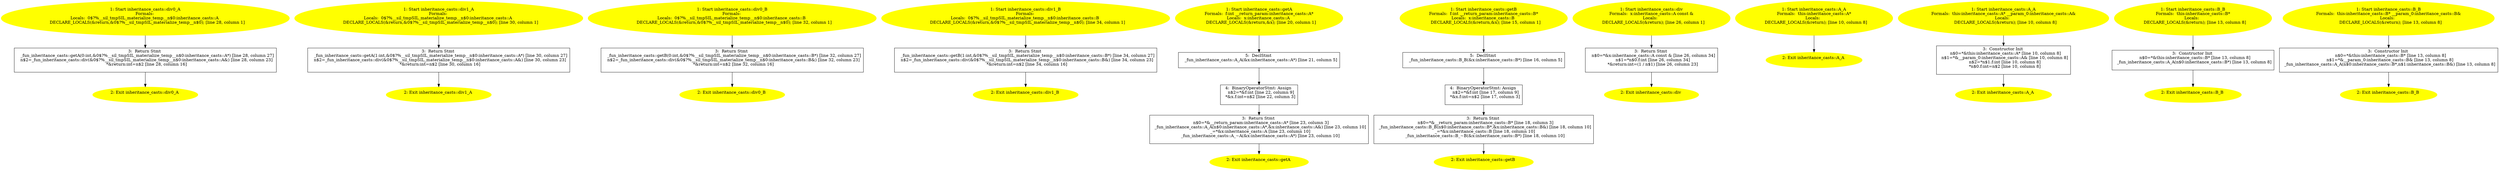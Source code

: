 /* @generated */
digraph cfg {
"div0_A#inheritance_casts#7658516495554603699.e5c3e3413f6eac12dda7dd76db597c34_1" [label="1: Start inheritance_casts::div0_A\nFormals: \nLocals:  0$?%__sil_tmpSIL_materialize_temp__n$0:inheritance_casts::A \n   DECLARE_LOCALS(&return,&0$?%__sil_tmpSIL_materialize_temp__n$0); [line 28, column 1]\n " color=yellow style=filled]
	

	 "div0_A#inheritance_casts#7658516495554603699.e5c3e3413f6eac12dda7dd76db597c34_1" -> "div0_A#inheritance_casts#7658516495554603699.e5c3e3413f6eac12dda7dd76db597c34_3" ;
"div0_A#inheritance_casts#7658516495554603699.e5c3e3413f6eac12dda7dd76db597c34_2" [label="2: Exit inheritance_casts::div0_A \n  " color=yellow style=filled]
	

"div0_A#inheritance_casts#7658516495554603699.e5c3e3413f6eac12dda7dd76db597c34_3" [label="3:  Return Stmt \n   _fun_inheritance_casts::getA(0:int,&0$?%__sil_tmpSIL_materialize_temp__n$0:inheritance_casts::A*) [line 28, column 27]\n  n$2=_fun_inheritance_casts::div(&0$?%__sil_tmpSIL_materialize_temp__n$0:inheritance_casts::A&) [line 28, column 23]\n  *&return:int=n$2 [line 28, column 16]\n " shape="box"]
	

	 "div0_A#inheritance_casts#7658516495554603699.e5c3e3413f6eac12dda7dd76db597c34_3" -> "div0_A#inheritance_casts#7658516495554603699.e5c3e3413f6eac12dda7dd76db597c34_2" ;
"div1_A#inheritance_casts#14706027417800210732.96d94ec773e2890c763d57de8a52982b_1" [label="1: Start inheritance_casts::div1_A\nFormals: \nLocals:  0$?%__sil_tmpSIL_materialize_temp__n$0:inheritance_casts::A \n   DECLARE_LOCALS(&return,&0$?%__sil_tmpSIL_materialize_temp__n$0); [line 30, column 1]\n " color=yellow style=filled]
	

	 "div1_A#inheritance_casts#14706027417800210732.96d94ec773e2890c763d57de8a52982b_1" -> "div1_A#inheritance_casts#14706027417800210732.96d94ec773e2890c763d57de8a52982b_3" ;
"div1_A#inheritance_casts#14706027417800210732.96d94ec773e2890c763d57de8a52982b_2" [label="2: Exit inheritance_casts::div1_A \n  " color=yellow style=filled]
	

"div1_A#inheritance_casts#14706027417800210732.96d94ec773e2890c763d57de8a52982b_3" [label="3:  Return Stmt \n   _fun_inheritance_casts::getA(1:int,&0$?%__sil_tmpSIL_materialize_temp__n$0:inheritance_casts::A*) [line 30, column 27]\n  n$2=_fun_inheritance_casts::div(&0$?%__sil_tmpSIL_materialize_temp__n$0:inheritance_casts::A&) [line 30, column 23]\n  *&return:int=n$2 [line 30, column 16]\n " shape="box"]
	

	 "div1_A#inheritance_casts#14706027417800210732.96d94ec773e2890c763d57de8a52982b_3" -> "div1_A#inheritance_casts#14706027417800210732.96d94ec773e2890c763d57de8a52982b_2" ;
"div0_B#inheritance_casts#9651791439006644302.4d2c177357a796fa9b436df4f92f3de8_1" [label="1: Start inheritance_casts::div0_B\nFormals: \nLocals:  0$?%__sil_tmpSIL_materialize_temp__n$0:inheritance_casts::B \n   DECLARE_LOCALS(&return,&0$?%__sil_tmpSIL_materialize_temp__n$0); [line 32, column 1]\n " color=yellow style=filled]
	

	 "div0_B#inheritance_casts#9651791439006644302.4d2c177357a796fa9b436df4f92f3de8_1" -> "div0_B#inheritance_casts#9651791439006644302.4d2c177357a796fa9b436df4f92f3de8_3" ;
"div0_B#inheritance_casts#9651791439006644302.4d2c177357a796fa9b436df4f92f3de8_2" [label="2: Exit inheritance_casts::div0_B \n  " color=yellow style=filled]
	

"div0_B#inheritance_casts#9651791439006644302.4d2c177357a796fa9b436df4f92f3de8_3" [label="3:  Return Stmt \n   _fun_inheritance_casts::getB(0:int,&0$?%__sil_tmpSIL_materialize_temp__n$0:inheritance_casts::B*) [line 32, column 27]\n  n$2=_fun_inheritance_casts::div(&0$?%__sil_tmpSIL_materialize_temp__n$0:inheritance_casts::B&) [line 32, column 23]\n  *&return:int=n$2 [line 32, column 16]\n " shape="box"]
	

	 "div0_B#inheritance_casts#9651791439006644302.4d2c177357a796fa9b436df4f92f3de8_3" -> "div0_B#inheritance_casts#9651791439006644302.4d2c177357a796fa9b436df4f92f3de8_2" ;
"div1_B#inheritance_casts#15202051198007397773.6fa30ed113dcaca42095f52f33fb0c86_1" [label="1: Start inheritance_casts::div1_B\nFormals: \nLocals:  0$?%__sil_tmpSIL_materialize_temp__n$0:inheritance_casts::B \n   DECLARE_LOCALS(&return,&0$?%__sil_tmpSIL_materialize_temp__n$0); [line 34, column 1]\n " color=yellow style=filled]
	

	 "div1_B#inheritance_casts#15202051198007397773.6fa30ed113dcaca42095f52f33fb0c86_1" -> "div1_B#inheritance_casts#15202051198007397773.6fa30ed113dcaca42095f52f33fb0c86_3" ;
"div1_B#inheritance_casts#15202051198007397773.6fa30ed113dcaca42095f52f33fb0c86_2" [label="2: Exit inheritance_casts::div1_B \n  " color=yellow style=filled]
	

"div1_B#inheritance_casts#15202051198007397773.6fa30ed113dcaca42095f52f33fb0c86_3" [label="3:  Return Stmt \n   _fun_inheritance_casts::getB(1:int,&0$?%__sil_tmpSIL_materialize_temp__n$0:inheritance_casts::B*) [line 34, column 27]\n  n$2=_fun_inheritance_casts::div(&0$?%__sil_tmpSIL_materialize_temp__n$0:inheritance_casts::B&) [line 34, column 23]\n  *&return:int=n$2 [line 34, column 16]\n " shape="box"]
	

	 "div1_B#inheritance_casts#15202051198007397773.6fa30ed113dcaca42095f52f33fb0c86_3" -> "div1_B#inheritance_casts#15202051198007397773.6fa30ed113dcaca42095f52f33fb0c86_2" ;
"getA#inheritance_casts#5702196550029280494.a31441c26ae3c842bca5b13c0e4f700e_1" [label="1: Start inheritance_casts::getA\nFormals:  f:int __return_param:inheritance_casts::A*\nLocals:  x:inheritance_casts::A \n   DECLARE_LOCALS(&return,&x); [line 20, column 1]\n " color=yellow style=filled]
	

	 "getA#inheritance_casts#5702196550029280494.a31441c26ae3c842bca5b13c0e4f700e_1" -> "getA#inheritance_casts#5702196550029280494.a31441c26ae3c842bca5b13c0e4f700e_5" ;
"getA#inheritance_casts#5702196550029280494.a31441c26ae3c842bca5b13c0e4f700e_2" [label="2: Exit inheritance_casts::getA \n  " color=yellow style=filled]
	

"getA#inheritance_casts#5702196550029280494.a31441c26ae3c842bca5b13c0e4f700e_3" [label="3:  Return Stmt \n   n$0=*&__return_param:inheritance_casts::A* [line 23, column 3]\n  _fun_inheritance_casts::A_A(n$0:inheritance_casts::A*,&x:inheritance_casts::A&) [line 23, column 10]\n  _=*&x:inheritance_casts::A [line 23, column 10]\n  _fun_inheritance_casts::A_~A(&x:inheritance_casts::A*) [line 23, column 10]\n " shape="box"]
	

	 "getA#inheritance_casts#5702196550029280494.a31441c26ae3c842bca5b13c0e4f700e_3" -> "getA#inheritance_casts#5702196550029280494.a31441c26ae3c842bca5b13c0e4f700e_2" ;
"getA#inheritance_casts#5702196550029280494.a31441c26ae3c842bca5b13c0e4f700e_4" [label="4:  BinaryOperatorStmt: Assign \n   n$2=*&f:int [line 22, column 9]\n  *&x.f:int=n$2 [line 22, column 3]\n " shape="box"]
	

	 "getA#inheritance_casts#5702196550029280494.a31441c26ae3c842bca5b13c0e4f700e_4" -> "getA#inheritance_casts#5702196550029280494.a31441c26ae3c842bca5b13c0e4f700e_3" ;
"getA#inheritance_casts#5702196550029280494.a31441c26ae3c842bca5b13c0e4f700e_5" [label="5:  DeclStmt \n   _fun_inheritance_casts::A_A(&x:inheritance_casts::A*) [line 21, column 5]\n " shape="box"]
	

	 "getA#inheritance_casts#5702196550029280494.a31441c26ae3c842bca5b13c0e4f700e_5" -> "getA#inheritance_casts#5702196550029280494.a31441c26ae3c842bca5b13c0e4f700e_4" ;
"getB#inheritance_casts#7572693428029732371.2a52889292973e0a59e81bc3aa93b9cd_1" [label="1: Start inheritance_casts::getB\nFormals:  f:int __return_param:inheritance_casts::B*\nLocals:  x:inheritance_casts::B \n   DECLARE_LOCALS(&return,&x); [line 15, column 1]\n " color=yellow style=filled]
	

	 "getB#inheritance_casts#7572693428029732371.2a52889292973e0a59e81bc3aa93b9cd_1" -> "getB#inheritance_casts#7572693428029732371.2a52889292973e0a59e81bc3aa93b9cd_5" ;
"getB#inheritance_casts#7572693428029732371.2a52889292973e0a59e81bc3aa93b9cd_2" [label="2: Exit inheritance_casts::getB \n  " color=yellow style=filled]
	

"getB#inheritance_casts#7572693428029732371.2a52889292973e0a59e81bc3aa93b9cd_3" [label="3:  Return Stmt \n   n$0=*&__return_param:inheritance_casts::B* [line 18, column 3]\n  _fun_inheritance_casts::B_B(n$0:inheritance_casts::B*,&x:inheritance_casts::B&) [line 18, column 10]\n  _=*&x:inheritance_casts::B [line 18, column 10]\n  _fun_inheritance_casts::B_~B(&x:inheritance_casts::B*) [line 18, column 10]\n " shape="box"]
	

	 "getB#inheritance_casts#7572693428029732371.2a52889292973e0a59e81bc3aa93b9cd_3" -> "getB#inheritance_casts#7572693428029732371.2a52889292973e0a59e81bc3aa93b9cd_2" ;
"getB#inheritance_casts#7572693428029732371.2a52889292973e0a59e81bc3aa93b9cd_4" [label="4:  BinaryOperatorStmt: Assign \n   n$2=*&f:int [line 17, column 9]\n  *&x.f:int=n$2 [line 17, column 3]\n " shape="box"]
	

	 "getB#inheritance_casts#7572693428029732371.2a52889292973e0a59e81bc3aa93b9cd_4" -> "getB#inheritance_casts#7572693428029732371.2a52889292973e0a59e81bc3aa93b9cd_3" ;
"getB#inheritance_casts#7572693428029732371.2a52889292973e0a59e81bc3aa93b9cd_5" [label="5:  DeclStmt \n   _fun_inheritance_casts::B_B(&x:inheritance_casts::B*) [line 16, column 5]\n " shape="box"]
	

	 "getB#inheritance_casts#7572693428029732371.2a52889292973e0a59e81bc3aa93b9cd_5" -> "getB#inheritance_casts#7572693428029732371.2a52889292973e0a59e81bc3aa93b9cd_4" ;
"div#inheritance_casts#6922777222181710886.49c2c177ef4708a5a378ab243af3c697_1" [label="1: Start inheritance_casts::div\nFormals:  x:inheritance_casts::A const &\nLocals:  \n   DECLARE_LOCALS(&return); [line 26, column 1]\n " color=yellow style=filled]
	

	 "div#inheritance_casts#6922777222181710886.49c2c177ef4708a5a378ab243af3c697_1" -> "div#inheritance_casts#6922777222181710886.49c2c177ef4708a5a378ab243af3c697_3" ;
"div#inheritance_casts#6922777222181710886.49c2c177ef4708a5a378ab243af3c697_2" [label="2: Exit inheritance_casts::div \n  " color=yellow style=filled]
	

"div#inheritance_casts#6922777222181710886.49c2c177ef4708a5a378ab243af3c697_3" [label="3:  Return Stmt \n   n$0=*&x:inheritance_casts::A const & [line 26, column 34]\n  n$1=*n$0.f:int [line 26, column 34]\n  *&return:int=(1 / n$1) [line 26, column 23]\n " shape="box"]
	

	 "div#inheritance_casts#6922777222181710886.49c2c177ef4708a5a378ab243af3c697_3" -> "div#inheritance_casts#6922777222181710886.49c2c177ef4708a5a378ab243af3c697_2" ;
"A#A#inheritance_casts#{6737151014147281904}.09f433918891d7b3e607a370cf5bfca4_1" [label="1: Start inheritance_casts::A_A\nFormals:  this:inheritance_casts::A*\nLocals:  \n   DECLARE_LOCALS(&return); [line 10, column 8]\n " color=yellow style=filled]
	

	 "A#A#inheritance_casts#{6737151014147281904}.09f433918891d7b3e607a370cf5bfca4_1" -> "A#A#inheritance_casts#{6737151014147281904}.09f433918891d7b3e607a370cf5bfca4_2" ;
"A#A#inheritance_casts#{6737151014147281904}.09f433918891d7b3e607a370cf5bfca4_2" [label="2: Exit inheritance_casts::A_A \n  " color=yellow style=filled]
	

"A#A#inheritance_casts#{10902709585585133973|constexpr}.68880ef701101d56bd12eca3d63ad60a_1" [label="1: Start inheritance_casts::A_A\nFormals:  this:inheritance_casts::A* __param_0:inheritance_casts::A&\nLocals:  \n   DECLARE_LOCALS(&return); [line 10, column 8]\n " color=yellow style=filled]
	

	 "A#A#inheritance_casts#{10902709585585133973|constexpr}.68880ef701101d56bd12eca3d63ad60a_1" -> "A#A#inheritance_casts#{10902709585585133973|constexpr}.68880ef701101d56bd12eca3d63ad60a_3" ;
"A#A#inheritance_casts#{10902709585585133973|constexpr}.68880ef701101d56bd12eca3d63ad60a_2" [label="2: Exit inheritance_casts::A_A \n  " color=yellow style=filled]
	

"A#A#inheritance_casts#{10902709585585133973|constexpr}.68880ef701101d56bd12eca3d63ad60a_3" [label="3:  Constructor Init \n   n$0=*&this:inheritance_casts::A* [line 10, column 8]\n  n$1=*&__param_0:inheritance_casts::A& [line 10, column 8]\n  n$2=*n$1.f:int [line 10, column 8]\n  *n$0.f:int=n$2 [line 10, column 8]\n " shape="box"]
	

	 "A#A#inheritance_casts#{10902709585585133973|constexpr}.68880ef701101d56bd12eca3d63ad60a_3" -> "A#A#inheritance_casts#{10902709585585133973|constexpr}.68880ef701101d56bd12eca3d63ad60a_2" ;
"B#B#inheritance_casts#{9678838365339542453}.8b569e08272bb08f8843c357c8546f65_1" [label="1: Start inheritance_casts::B_B\nFormals:  this:inheritance_casts::B*\nLocals:  \n   DECLARE_LOCALS(&return); [line 13, column 8]\n " color=yellow style=filled]
	

	 "B#B#inheritance_casts#{9678838365339542453}.8b569e08272bb08f8843c357c8546f65_1" -> "B#B#inheritance_casts#{9678838365339542453}.8b569e08272bb08f8843c357c8546f65_3" ;
"B#B#inheritance_casts#{9678838365339542453}.8b569e08272bb08f8843c357c8546f65_2" [label="2: Exit inheritance_casts::B_B \n  " color=yellow style=filled]
	

"B#B#inheritance_casts#{9678838365339542453}.8b569e08272bb08f8843c357c8546f65_3" [label="3:  Constructor Init \n   n$0=*&this:inheritance_casts::B* [line 13, column 8]\n  _fun_inheritance_casts::A_A(n$0:inheritance_casts::B*) [line 13, column 8]\n " shape="box"]
	

	 "B#B#inheritance_casts#{9678838365339542453}.8b569e08272bb08f8843c357c8546f65_3" -> "B#B#inheritance_casts#{9678838365339542453}.8b569e08272bb08f8843c357c8546f65_2" ;
"B#B#inheritance_casts#{757591507791864682|constexpr}.5bcf15d1bf21f1370c2f899ddef4b1c9_1" [label="1: Start inheritance_casts::B_B\nFormals:  this:inheritance_casts::B* __param_0:inheritance_casts::B&\nLocals:  \n   DECLARE_LOCALS(&return); [line 13, column 8]\n " color=yellow style=filled]
	

	 "B#B#inheritance_casts#{757591507791864682|constexpr}.5bcf15d1bf21f1370c2f899ddef4b1c9_1" -> "B#B#inheritance_casts#{757591507791864682|constexpr}.5bcf15d1bf21f1370c2f899ddef4b1c9_3" ;
"B#B#inheritance_casts#{757591507791864682|constexpr}.5bcf15d1bf21f1370c2f899ddef4b1c9_2" [label="2: Exit inheritance_casts::B_B \n  " color=yellow style=filled]
	

"B#B#inheritance_casts#{757591507791864682|constexpr}.5bcf15d1bf21f1370c2f899ddef4b1c9_3" [label="3:  Constructor Init \n   n$0=*&this:inheritance_casts::B* [line 13, column 8]\n  n$1=*&__param_0:inheritance_casts::B& [line 13, column 8]\n  _fun_inheritance_casts::A_A(n$0:inheritance_casts::B*,n$1:inheritance_casts::B&) [line 13, column 8]\n " shape="box"]
	

	 "B#B#inheritance_casts#{757591507791864682|constexpr}.5bcf15d1bf21f1370c2f899ddef4b1c9_3" -> "B#B#inheritance_casts#{757591507791864682|constexpr}.5bcf15d1bf21f1370c2f899ddef4b1c9_2" ;
}
